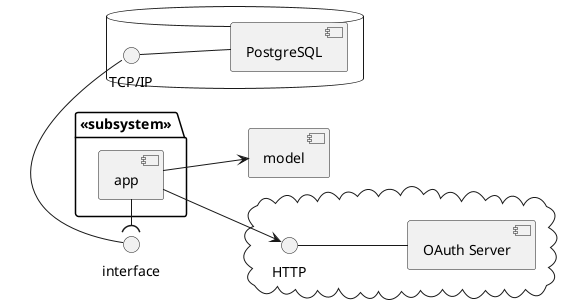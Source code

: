 @startuml component
left to right direction

[model]


package "<<subsystem>> "{
    [app]
}

database {
    interface "TCP/IP" as dba
    dba -- [PostgreSQL]
} 

cloud {
    () "HTTP" -- [OAuth Server]
}

[app] --> HTTP
[app] -right-( interface
dba -left- interface
[app] --> model
@enduml